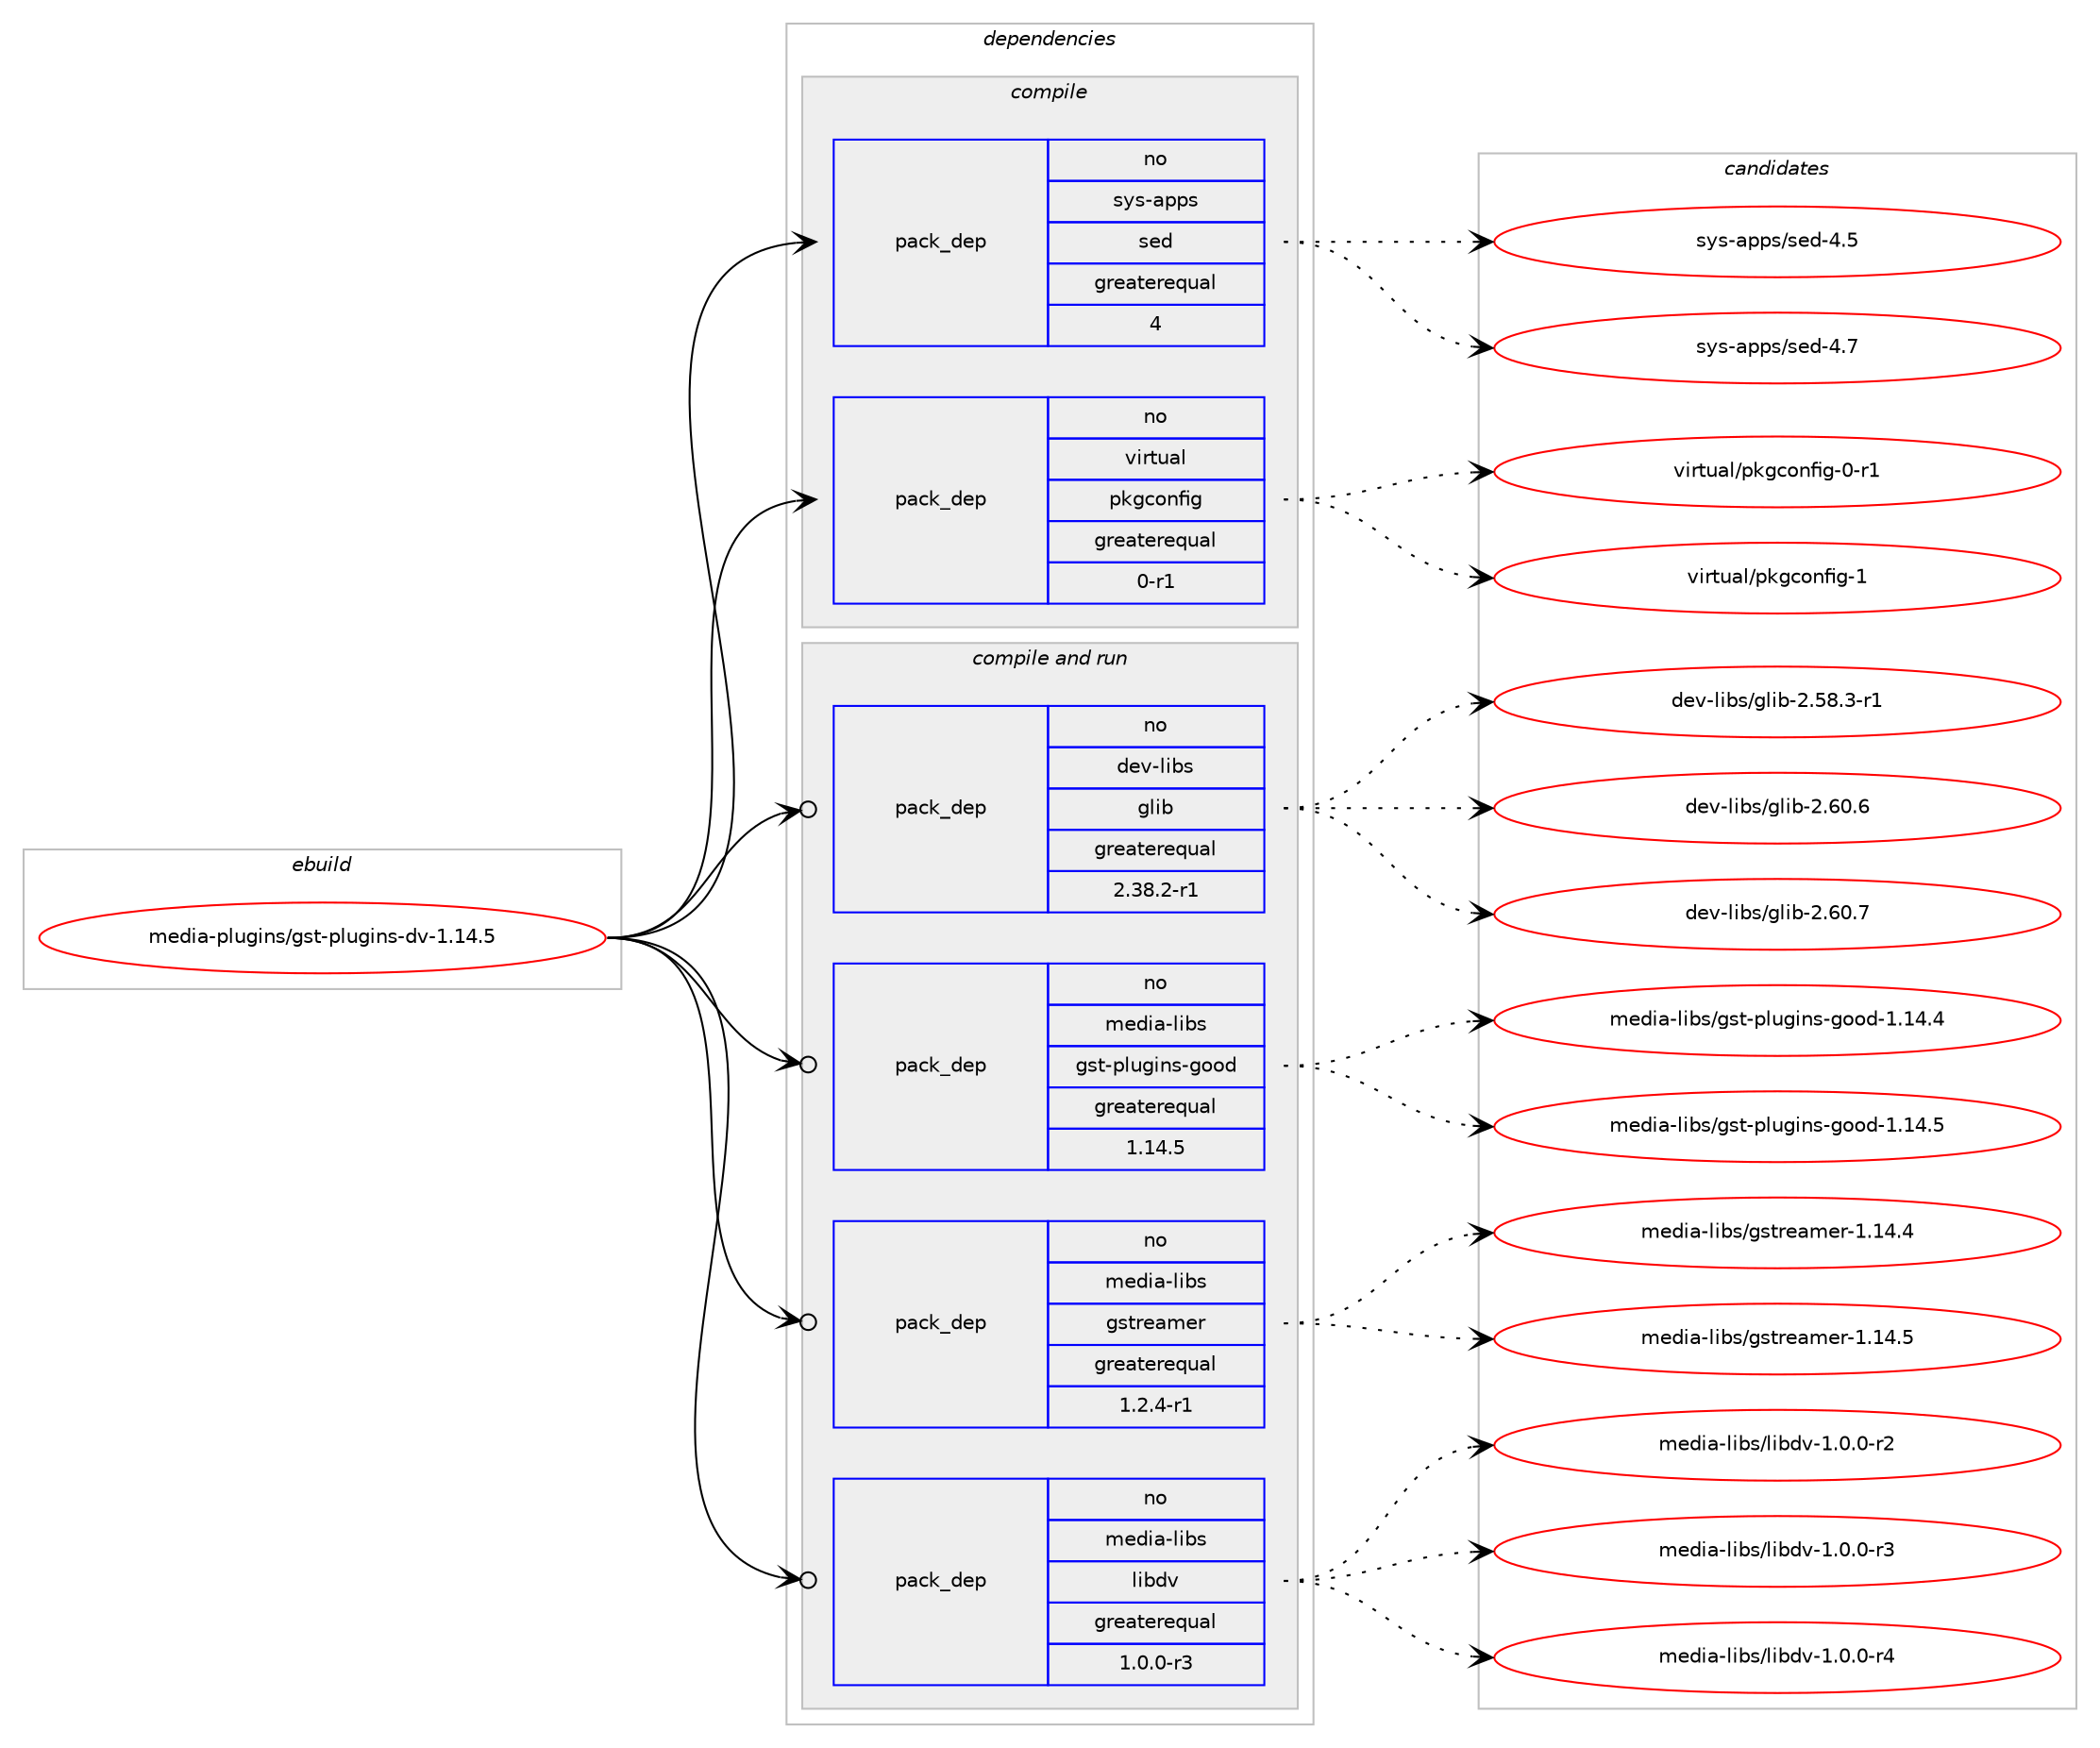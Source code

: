 digraph prolog {

# *************
# Graph options
# *************

newrank=true;
concentrate=true;
compound=true;
graph [rankdir=LR,fontname=Helvetica,fontsize=10,ranksep=1.5];#, ranksep=2.5, nodesep=0.2];
edge  [arrowhead=vee];
node  [fontname=Helvetica,fontsize=10];

# **********
# The ebuild
# **********

subgraph cluster_leftcol {
color=gray;
rank=same;
label=<<i>ebuild</i>>;
id [label="media-plugins/gst-plugins-dv-1.14.5", color=red, width=4, href="../media-plugins/gst-plugins-dv-1.14.5.svg"];
}

# ****************
# The dependencies
# ****************

subgraph cluster_midcol {
color=gray;
label=<<i>dependencies</i>>;
subgraph cluster_compile {
fillcolor="#eeeeee";
style=filled;
label=<<i>compile</i>>;
subgraph pack586222 {
dependency793231 [label=<<TABLE BORDER="0" CELLBORDER="1" CELLSPACING="0" CELLPADDING="4" WIDTH="220"><TR><TD ROWSPAN="6" CELLPADDING="30">pack_dep</TD></TR><TR><TD WIDTH="110">no</TD></TR><TR><TD>sys-apps</TD></TR><TR><TD>sed</TD></TR><TR><TD>greaterequal</TD></TR><TR><TD>4</TD></TR></TABLE>>, shape=none, color=blue];
}
id:e -> dependency793231:w [weight=20,style="solid",arrowhead="vee"];
subgraph pack586223 {
dependency793232 [label=<<TABLE BORDER="0" CELLBORDER="1" CELLSPACING="0" CELLPADDING="4" WIDTH="220"><TR><TD ROWSPAN="6" CELLPADDING="30">pack_dep</TD></TR><TR><TD WIDTH="110">no</TD></TR><TR><TD>virtual</TD></TR><TR><TD>pkgconfig</TD></TR><TR><TD>greaterequal</TD></TR><TR><TD>0-r1</TD></TR></TABLE>>, shape=none, color=blue];
}
id:e -> dependency793232:w [weight=20,style="solid",arrowhead="vee"];
}
subgraph cluster_compileandrun {
fillcolor="#eeeeee";
style=filled;
label=<<i>compile and run</i>>;
subgraph pack586224 {
dependency793233 [label=<<TABLE BORDER="0" CELLBORDER="1" CELLSPACING="0" CELLPADDING="4" WIDTH="220"><TR><TD ROWSPAN="6" CELLPADDING="30">pack_dep</TD></TR><TR><TD WIDTH="110">no</TD></TR><TR><TD>dev-libs</TD></TR><TR><TD>glib</TD></TR><TR><TD>greaterequal</TD></TR><TR><TD>2.38.2-r1</TD></TR></TABLE>>, shape=none, color=blue];
}
id:e -> dependency793233:w [weight=20,style="solid",arrowhead="odotvee"];
subgraph pack586225 {
dependency793234 [label=<<TABLE BORDER="0" CELLBORDER="1" CELLSPACING="0" CELLPADDING="4" WIDTH="220"><TR><TD ROWSPAN="6" CELLPADDING="30">pack_dep</TD></TR><TR><TD WIDTH="110">no</TD></TR><TR><TD>media-libs</TD></TR><TR><TD>gst-plugins-good</TD></TR><TR><TD>greaterequal</TD></TR><TR><TD>1.14.5</TD></TR></TABLE>>, shape=none, color=blue];
}
id:e -> dependency793234:w [weight=20,style="solid",arrowhead="odotvee"];
subgraph pack586226 {
dependency793235 [label=<<TABLE BORDER="0" CELLBORDER="1" CELLSPACING="0" CELLPADDING="4" WIDTH="220"><TR><TD ROWSPAN="6" CELLPADDING="30">pack_dep</TD></TR><TR><TD WIDTH="110">no</TD></TR><TR><TD>media-libs</TD></TR><TR><TD>gstreamer</TD></TR><TR><TD>greaterequal</TD></TR><TR><TD>1.2.4-r1</TD></TR></TABLE>>, shape=none, color=blue];
}
id:e -> dependency793235:w [weight=20,style="solid",arrowhead="odotvee"];
subgraph pack586227 {
dependency793236 [label=<<TABLE BORDER="0" CELLBORDER="1" CELLSPACING="0" CELLPADDING="4" WIDTH="220"><TR><TD ROWSPAN="6" CELLPADDING="30">pack_dep</TD></TR><TR><TD WIDTH="110">no</TD></TR><TR><TD>media-libs</TD></TR><TR><TD>libdv</TD></TR><TR><TD>greaterequal</TD></TR><TR><TD>1.0.0-r3</TD></TR></TABLE>>, shape=none, color=blue];
}
id:e -> dependency793236:w [weight=20,style="solid",arrowhead="odotvee"];
}
subgraph cluster_run {
fillcolor="#eeeeee";
style=filled;
label=<<i>run</i>>;
}
}

# **************
# The candidates
# **************

subgraph cluster_choices {
rank=same;
color=gray;
label=<<i>candidates</i>>;

subgraph choice586222 {
color=black;
nodesep=1;
choice11512111545971121121154711510110045524653 [label="sys-apps/sed-4.5", color=red, width=4,href="../sys-apps/sed-4.5.svg"];
choice11512111545971121121154711510110045524655 [label="sys-apps/sed-4.7", color=red, width=4,href="../sys-apps/sed-4.7.svg"];
dependency793231:e -> choice11512111545971121121154711510110045524653:w [style=dotted,weight="100"];
dependency793231:e -> choice11512111545971121121154711510110045524655:w [style=dotted,weight="100"];
}
subgraph choice586223 {
color=black;
nodesep=1;
choice11810511411611797108471121071039911111010210510345484511449 [label="virtual/pkgconfig-0-r1", color=red, width=4,href="../virtual/pkgconfig-0-r1.svg"];
choice1181051141161179710847112107103991111101021051034549 [label="virtual/pkgconfig-1", color=red, width=4,href="../virtual/pkgconfig-1.svg"];
dependency793232:e -> choice11810511411611797108471121071039911111010210510345484511449:w [style=dotted,weight="100"];
dependency793232:e -> choice1181051141161179710847112107103991111101021051034549:w [style=dotted,weight="100"];
}
subgraph choice586224 {
color=black;
nodesep=1;
choice10010111845108105981154710310810598455046535646514511449 [label="dev-libs/glib-2.58.3-r1", color=red, width=4,href="../dev-libs/glib-2.58.3-r1.svg"];
choice1001011184510810598115471031081059845504654484654 [label="dev-libs/glib-2.60.6", color=red, width=4,href="../dev-libs/glib-2.60.6.svg"];
choice1001011184510810598115471031081059845504654484655 [label="dev-libs/glib-2.60.7", color=red, width=4,href="../dev-libs/glib-2.60.7.svg"];
dependency793233:e -> choice10010111845108105981154710310810598455046535646514511449:w [style=dotted,weight="100"];
dependency793233:e -> choice1001011184510810598115471031081059845504654484654:w [style=dotted,weight="100"];
dependency793233:e -> choice1001011184510810598115471031081059845504654484655:w [style=dotted,weight="100"];
}
subgraph choice586225 {
color=black;
nodesep=1;
choice10910110010597451081059811547103115116451121081171031051101154510311111110045494649524652 [label="media-libs/gst-plugins-good-1.14.4", color=red, width=4,href="../media-libs/gst-plugins-good-1.14.4.svg"];
choice10910110010597451081059811547103115116451121081171031051101154510311111110045494649524653 [label="media-libs/gst-plugins-good-1.14.5", color=red, width=4,href="../media-libs/gst-plugins-good-1.14.5.svg"];
dependency793234:e -> choice10910110010597451081059811547103115116451121081171031051101154510311111110045494649524652:w [style=dotted,weight="100"];
dependency793234:e -> choice10910110010597451081059811547103115116451121081171031051101154510311111110045494649524653:w [style=dotted,weight="100"];
}
subgraph choice586226 {
color=black;
nodesep=1;
choice109101100105974510810598115471031151161141019710910111445494649524652 [label="media-libs/gstreamer-1.14.4", color=red, width=4,href="../media-libs/gstreamer-1.14.4.svg"];
choice109101100105974510810598115471031151161141019710910111445494649524653 [label="media-libs/gstreamer-1.14.5", color=red, width=4,href="../media-libs/gstreamer-1.14.5.svg"];
dependency793235:e -> choice109101100105974510810598115471031151161141019710910111445494649524652:w [style=dotted,weight="100"];
dependency793235:e -> choice109101100105974510810598115471031151161141019710910111445494649524653:w [style=dotted,weight="100"];
}
subgraph choice586227 {
color=black;
nodesep=1;
choice10910110010597451081059811547108105981001184549464846484511450 [label="media-libs/libdv-1.0.0-r2", color=red, width=4,href="../media-libs/libdv-1.0.0-r2.svg"];
choice10910110010597451081059811547108105981001184549464846484511451 [label="media-libs/libdv-1.0.0-r3", color=red, width=4,href="../media-libs/libdv-1.0.0-r3.svg"];
choice10910110010597451081059811547108105981001184549464846484511452 [label="media-libs/libdv-1.0.0-r4", color=red, width=4,href="../media-libs/libdv-1.0.0-r4.svg"];
dependency793236:e -> choice10910110010597451081059811547108105981001184549464846484511450:w [style=dotted,weight="100"];
dependency793236:e -> choice10910110010597451081059811547108105981001184549464846484511451:w [style=dotted,weight="100"];
dependency793236:e -> choice10910110010597451081059811547108105981001184549464846484511452:w [style=dotted,weight="100"];
}
}

}
